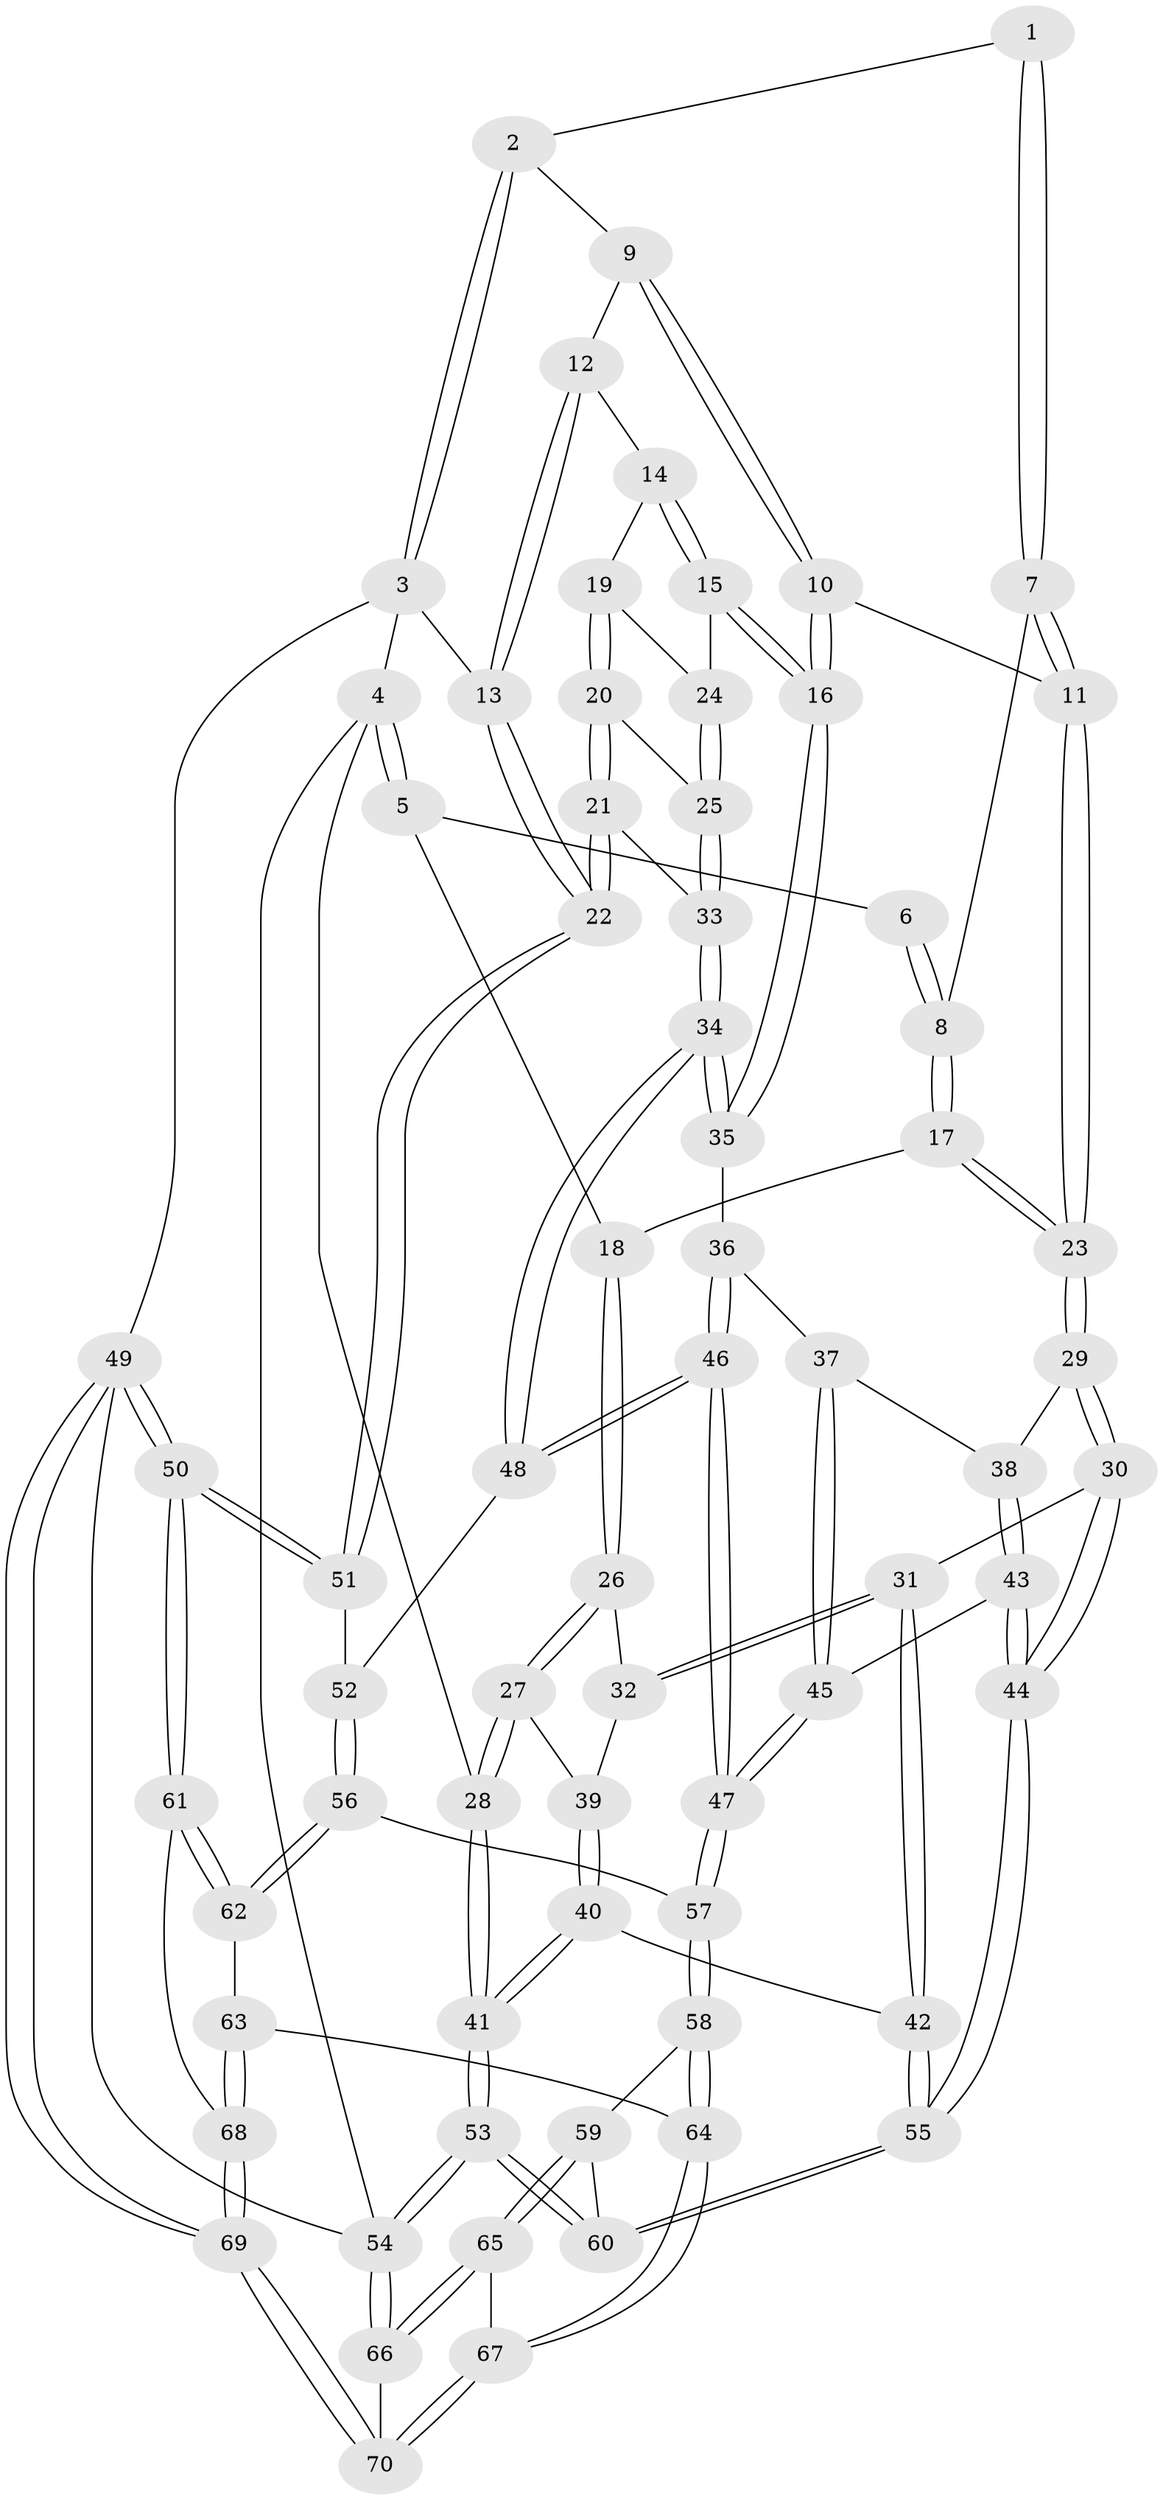 // coarse degree distribution, {2: 0.08571428571428572, 4: 0.4857142857142857, 3: 0.34285714285714286, 5: 0.05714285714285714, 6: 0.02857142857142857}
// Generated by graph-tools (version 1.1) at 2025/38/03/04/25 23:38:36]
// undirected, 70 vertices, 172 edges
graph export_dot {
  node [color=gray90,style=filled];
  1 [pos="+0.6105487979493908+0"];
  2 [pos="+0.7650797901973518+0"];
  3 [pos="+1+0"];
  4 [pos="+0+0"];
  5 [pos="+0+0"];
  6 [pos="+0.3833696617138776+0"];
  7 [pos="+0.6414564792754078+0.026432890457369154"];
  8 [pos="+0.38397303156465923+0.2379579731929466"];
  9 [pos="+0.9053120324350011+0.16955318996320667"];
  10 [pos="+0.7060228080236698+0.2105988860408704"];
  11 [pos="+0.7039586737931435+0.2093063344683055"];
  12 [pos="+0.9323429201690305+0.1660961105690083"];
  13 [pos="+1+0"];
  14 [pos="+0.9385507197196756+0.2960007575844579"];
  15 [pos="+0.8047274963495722+0.31347182081303293"];
  16 [pos="+0.7396160569986839+0.2858923355891158"];
  17 [pos="+0.37827846383458485+0.2629981171709501"];
  18 [pos="+0.2655480182216931+0.2685801836434716"];
  19 [pos="+0.9469672613185994+0.32105951395634924"];
  20 [pos="+0.9656885447794018+0.34512531494144216"];
  21 [pos="+1+0.3616998224167237"];
  22 [pos="+1+0.3505568516897094"];
  23 [pos="+0.48087083021213667+0.34827859270413336"];
  24 [pos="+0.8392663378798486+0.3325568278576436"];
  25 [pos="+0.9053165157814979+0.3906843853744621"];
  26 [pos="+0.2127243721191091+0.33774752251196466"];
  27 [pos="+0+0.27410771673881223"];
  28 [pos="+0+0.24029439311320128"];
  29 [pos="+0.4804426107842366+0.35592931573579845"];
  30 [pos="+0.31483464825681406+0.5179150980316478"];
  31 [pos="+0.2857460974926351+0.5072258206952222"];
  32 [pos="+0.21249893815299703+0.3448942829101686"];
  33 [pos="+0.9018959099060901+0.4702370269713338"];
  34 [pos="+0.8998119002175843+0.4760647467624098"];
  35 [pos="+0.7428186351594089+0.3533689531150178"];
  36 [pos="+0.7205665643678838+0.44729089379613546"];
  37 [pos="+0.5763885383841795+0.4596803107997519"];
  38 [pos="+0.49647512222480256+0.3853707572982403"];
  39 [pos="+0.12334018519287046+0.4366022847386904"];
  40 [pos="+0.07834432944274732+0.5830648251847701"];
  41 [pos="+0+0.6951370762592556"];
  42 [pos="+0.1256758472543948+0.5685662090357019"];
  43 [pos="+0.4775702229978542+0.6202810753256985"];
  44 [pos="+0.404107285033382+0.693980156837685"];
  45 [pos="+0.5989401809261964+0.5724696988209741"];
  46 [pos="+0.756428332062831+0.5755889974026064"];
  47 [pos="+0.7320737402321007+0.6231158328821298"];
  48 [pos="+0.9014836003483464+0.5159802185067716"];
  49 [pos="+1+1"];
  50 [pos="+1+0.8610961008260356"];
  51 [pos="+1+0.5279511320142625"];
  52 [pos="+0.9478656588877896+0.5415775481974856"];
  53 [pos="+0+0.9920964388532088"];
  54 [pos="+0+1"];
  55 [pos="+0.4018823318064522+0.7140994444808799"];
  56 [pos="+0.9233875636399915+0.7611508208350115"];
  57 [pos="+0.7434968242124154+0.7274914752039636"];
  58 [pos="+0.7312997053435943+0.7416193338050606"];
  59 [pos="+0.4274418610624182+0.781526519269971"];
  60 [pos="+0.3986689906287388+0.7627173039322628"];
  61 [pos="+1+0.8269615313561914"];
  62 [pos="+0.9357011020004544+0.7690493726564114"];
  63 [pos="+0.8432684649345891+0.9511992470360608"];
  64 [pos="+0.722893380627106+0.8846826328850655"];
  65 [pos="+0.4284474459409431+0.7836345694112763"];
  66 [pos="+0.4178534298218117+1"];
  67 [pos="+0.62340823328628+1"];
  68 [pos="+0.8571232334769887+0.9754948313572294"];
  69 [pos="+0.8933672223481024+1"];
  70 [pos="+0.6181294633585122+1"];
  1 -- 2;
  1 -- 7;
  1 -- 7;
  2 -- 3;
  2 -- 3;
  2 -- 9;
  3 -- 4;
  3 -- 13;
  3 -- 49;
  4 -- 5;
  4 -- 5;
  4 -- 28;
  4 -- 54;
  5 -- 6;
  5 -- 18;
  6 -- 8;
  6 -- 8;
  7 -- 8;
  7 -- 11;
  7 -- 11;
  8 -- 17;
  8 -- 17;
  9 -- 10;
  9 -- 10;
  9 -- 12;
  10 -- 11;
  10 -- 16;
  10 -- 16;
  11 -- 23;
  11 -- 23;
  12 -- 13;
  12 -- 13;
  12 -- 14;
  13 -- 22;
  13 -- 22;
  14 -- 15;
  14 -- 15;
  14 -- 19;
  15 -- 16;
  15 -- 16;
  15 -- 24;
  16 -- 35;
  16 -- 35;
  17 -- 18;
  17 -- 23;
  17 -- 23;
  18 -- 26;
  18 -- 26;
  19 -- 20;
  19 -- 20;
  19 -- 24;
  20 -- 21;
  20 -- 21;
  20 -- 25;
  21 -- 22;
  21 -- 22;
  21 -- 33;
  22 -- 51;
  22 -- 51;
  23 -- 29;
  23 -- 29;
  24 -- 25;
  24 -- 25;
  25 -- 33;
  25 -- 33;
  26 -- 27;
  26 -- 27;
  26 -- 32;
  27 -- 28;
  27 -- 28;
  27 -- 39;
  28 -- 41;
  28 -- 41;
  29 -- 30;
  29 -- 30;
  29 -- 38;
  30 -- 31;
  30 -- 44;
  30 -- 44;
  31 -- 32;
  31 -- 32;
  31 -- 42;
  31 -- 42;
  32 -- 39;
  33 -- 34;
  33 -- 34;
  34 -- 35;
  34 -- 35;
  34 -- 48;
  34 -- 48;
  35 -- 36;
  36 -- 37;
  36 -- 46;
  36 -- 46;
  37 -- 38;
  37 -- 45;
  37 -- 45;
  38 -- 43;
  38 -- 43;
  39 -- 40;
  39 -- 40;
  40 -- 41;
  40 -- 41;
  40 -- 42;
  41 -- 53;
  41 -- 53;
  42 -- 55;
  42 -- 55;
  43 -- 44;
  43 -- 44;
  43 -- 45;
  44 -- 55;
  44 -- 55;
  45 -- 47;
  45 -- 47;
  46 -- 47;
  46 -- 47;
  46 -- 48;
  46 -- 48;
  47 -- 57;
  47 -- 57;
  48 -- 52;
  49 -- 50;
  49 -- 50;
  49 -- 69;
  49 -- 69;
  49 -- 54;
  50 -- 51;
  50 -- 51;
  50 -- 61;
  50 -- 61;
  51 -- 52;
  52 -- 56;
  52 -- 56;
  53 -- 54;
  53 -- 54;
  53 -- 60;
  53 -- 60;
  54 -- 66;
  54 -- 66;
  55 -- 60;
  55 -- 60;
  56 -- 57;
  56 -- 62;
  56 -- 62;
  57 -- 58;
  57 -- 58;
  58 -- 59;
  58 -- 64;
  58 -- 64;
  59 -- 60;
  59 -- 65;
  59 -- 65;
  61 -- 62;
  61 -- 62;
  61 -- 68;
  62 -- 63;
  63 -- 64;
  63 -- 68;
  63 -- 68;
  64 -- 67;
  64 -- 67;
  65 -- 66;
  65 -- 66;
  65 -- 67;
  66 -- 70;
  67 -- 70;
  67 -- 70;
  68 -- 69;
  68 -- 69;
  69 -- 70;
  69 -- 70;
}
